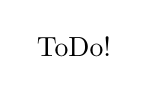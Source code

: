 %!TEX TS-program = pdflatexmk
%!TEX root = ../learningmatrix.tex

% Copyright 2023 Martin Scheidt (Attribution 4.0 International, CC-BY-4.0)
% You are free to copy and redistribute the material in any medium or format. You are free to remix, transform, and build upon the material for any purpose, even commercially. You must give appropriate credit, provide a link to the license, and indicate if changes were made. You may not apply legal terms or technological measures that legally restrict others from doing anything the license permits. No warranties are given.

\coordinate (A1) at ( 0, 0);
\coordinate (A2) at ( 0, 1);
\coordinate (B1) at (12, 0);
\coordinate (B2) at (12, 1);

\node at (6,0) {ToDo!};
